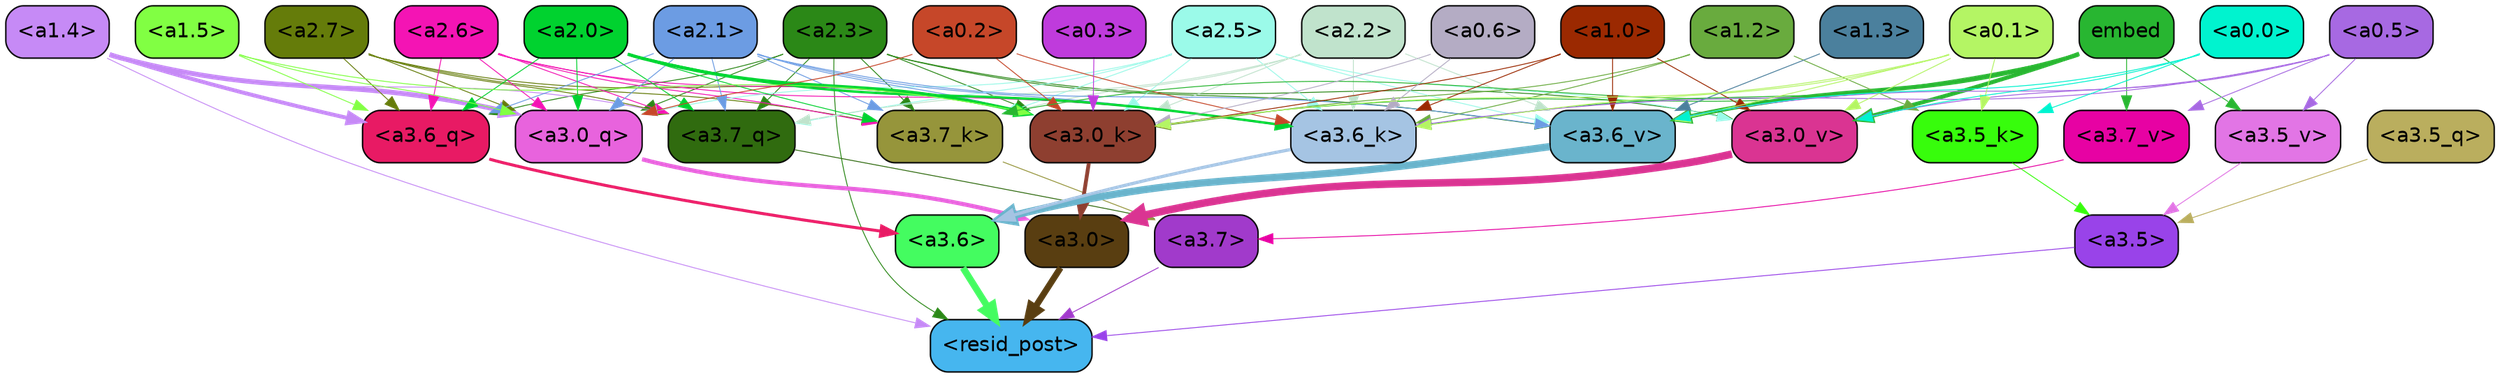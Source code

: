 strict digraph "" {
	graph [bgcolor=transparent,
		layout=dot,
		overlap=false,
		splines=true
	];
	"<a3.7>"	[color=black,
		fillcolor="#a13acb",
		fontname=Helvetica,
		shape=box,
		style="filled, rounded"];
	"<resid_post>"	[color=black,
		fillcolor="#46b6ef",
		fontname=Helvetica,
		shape=box,
		style="filled, rounded"];
	"<a3.7>" -> "<resid_post>"	[color="#a13acb",
		penwidth=0.6];
	"<a3.6>"	[color=black,
		fillcolor="#44fc60",
		fontname=Helvetica,
		shape=box,
		style="filled, rounded"];
	"<a3.6>" -> "<resid_post>"	[color="#44fc60",
		penwidth=4.646730065345764];
	"<a3.5>"	[color=black,
		fillcolor="#9943e9",
		fontname=Helvetica,
		shape=box,
		style="filled, rounded"];
	"<a3.5>" -> "<resid_post>"	[color="#9943e9",
		penwidth=0.6];
	"<a3.0>"	[color=black,
		fillcolor="#593e11",
		fontname=Helvetica,
		shape=box,
		style="filled, rounded"];
	"<a3.0>" -> "<resid_post>"	[color="#593e11",
		penwidth=4.323132634162903];
	"<a2.3>"	[color=black,
		fillcolor="#2b8817",
		fontname=Helvetica,
		shape=box,
		style="filled, rounded"];
	"<a2.3>" -> "<resid_post>"	[color="#2b8817",
		penwidth=0.6];
	"<a3.7_q>"	[color=black,
		fillcolor="#306b0f",
		fontname=Helvetica,
		shape=box,
		style="filled, rounded"];
	"<a2.3>" -> "<a3.7_q>"	[color="#2b8817",
		penwidth=0.6];
	"<a3.6_q>"	[color=black,
		fillcolor="#e81a64",
		fontname=Helvetica,
		shape=box,
		style="filled, rounded"];
	"<a2.3>" -> "<a3.6_q>"	[color="#2b8817",
		penwidth=0.6];
	"<a3.0_q>"	[color=black,
		fillcolor="#e863dd",
		fontname=Helvetica,
		shape=box,
		style="filled, rounded"];
	"<a2.3>" -> "<a3.0_q>"	[color="#2b8817",
		penwidth=0.6];
	"<a3.7_k>"	[color=black,
		fillcolor="#96953b",
		fontname=Helvetica,
		shape=box,
		style="filled, rounded"];
	"<a2.3>" -> "<a3.7_k>"	[color="#2b8817",
		penwidth=0.6];
	"<a3.0_k>"	[color=black,
		fillcolor="#8e3f30",
		fontname=Helvetica,
		shape=box,
		style="filled, rounded"];
	"<a2.3>" -> "<a3.0_k>"	[color="#2b8817",
		penwidth=0.6];
	"<a3.6_v>"	[color=black,
		fillcolor="#6ab4cc",
		fontname=Helvetica,
		shape=box,
		style="filled, rounded"];
	"<a2.3>" -> "<a3.6_v>"	[color="#2b8817",
		penwidth=0.6];
	"<a3.0_v>"	[color=black,
		fillcolor="#da3492",
		fontname=Helvetica,
		shape=box,
		style="filled, rounded"];
	"<a2.3>" -> "<a3.0_v>"	[color="#2b8817",
		penwidth=0.6];
	"<a1.4>"	[color=black,
		fillcolor="#c68af6",
		fontname=Helvetica,
		shape=box,
		style="filled, rounded"];
	"<a1.4>" -> "<resid_post>"	[color="#c68af6",
		penwidth=0.6];
	"<a1.4>" -> "<a3.7_q>"	[color="#c68af6",
		penwidth=0.6];
	"<a1.4>" -> "<a3.6_q>"	[color="#c68af6",
		penwidth=2.700703263282776];
	"<a1.4>" -> "<a3.0_q>"	[color="#c68af6",
		penwidth=3.34255850315094];
	"<a3.7_q>" -> "<a3.7>"	[color="#306b0f",
		penwidth=0.6];
	"<a3.6_q>" -> "<a3.6>"	[color="#e81a64",
		penwidth=2.03758105635643];
	"<a3.5_q>"	[color=black,
		fillcolor="#baae5e",
		fontname=Helvetica,
		shape=box,
		style="filled, rounded"];
	"<a3.5_q>" -> "<a3.5>"	[color="#baae5e",
		penwidth=0.6];
	"<a3.0_q>" -> "<a3.0>"	[color="#e863dd",
		penwidth=2.8638100624084473];
	"<a3.7_k>" -> "<a3.7>"	[color="#96953b",
		penwidth=0.6];
	"<a3.6_k>"	[color=black,
		fillcolor="#a5c4e3",
		fontname=Helvetica,
		shape=box,
		style="filled, rounded"];
	"<a3.6_k>" -> "<a3.6>"	[color="#a5c4e3",
		penwidth=2.174198240041733];
	"<a3.5_k>"	[color=black,
		fillcolor="#37fd0c",
		fontname=Helvetica,
		shape=box,
		style="filled, rounded"];
	"<a3.5_k>" -> "<a3.5>"	[color="#37fd0c",
		penwidth=0.6];
	"<a3.0_k>" -> "<a3.0>"	[color="#8e3f30",
		penwidth=2.6274144649505615];
	"<a3.7_v>"	[color=black,
		fillcolor="#e702a3",
		fontname=Helvetica,
		shape=box,
		style="filled, rounded"];
	"<a3.7_v>" -> "<a3.7>"	[color="#e702a3",
		penwidth=0.6];
	"<a3.6_v>" -> "<a3.6>"	[color="#6ab4cc",
		penwidth=5.002329230308533];
	"<a3.5_v>"	[color=black,
		fillcolor="#e275e5",
		fontname=Helvetica,
		shape=box,
		style="filled, rounded"];
	"<a3.5_v>" -> "<a3.5>"	[color="#e275e5",
		penwidth=0.6];
	"<a3.0_v>" -> "<a3.0>"	[color="#da3492",
		penwidth=5.188832879066467];
	"<a2.7>"	[color=black,
		fillcolor="#657c0a",
		fontname=Helvetica,
		shape=box,
		style="filled, rounded"];
	"<a2.7>" -> "<a3.7_q>"	[color="#657c0a",
		penwidth=0.6];
	"<a2.7>" -> "<a3.6_q>"	[color="#657c0a",
		penwidth=0.6];
	"<a2.7>" -> "<a3.0_q>"	[color="#657c0a",
		penwidth=0.6];
	"<a2.7>" -> "<a3.7_k>"	[color="#657c0a",
		penwidth=0.6];
	"<a2.7>" -> "<a3.0_k>"	[color="#657c0a",
		penwidth=0.6];
	"<a2.6>"	[color=black,
		fillcolor="#f414b4",
		fontname=Helvetica,
		shape=box,
		style="filled, rounded"];
	"<a2.6>" -> "<a3.7_q>"	[color="#f414b4",
		penwidth=0.6];
	"<a2.6>" -> "<a3.6_q>"	[color="#f414b4",
		penwidth=0.6];
	"<a2.6>" -> "<a3.0_q>"	[color="#f414b4",
		penwidth=0.6];
	"<a2.6>" -> "<a3.7_k>"	[color="#f414b4",
		penwidth=0.6];
	"<a2.6>" -> "<a3.6_k>"	[color="#f414b4",
		penwidth=0.6];
	"<a2.6>" -> "<a3.0_k>"	[color="#f414b4",
		penwidth=0.6];
	"<a2.5>"	[color=black,
		fillcolor="#9bfae9",
		fontname=Helvetica,
		shape=box,
		style="filled, rounded"];
	"<a2.5>" -> "<a3.7_q>"	[color="#9bfae9",
		penwidth=0.6];
	"<a2.5>" -> "<a3.0_q>"	[color="#9bfae9",
		penwidth=0.6];
	"<a2.5>" -> "<a3.7_k>"	[color="#9bfae9",
		penwidth=0.6];
	"<a2.5>" -> "<a3.6_k>"	[color="#9bfae9",
		penwidth=0.6];
	"<a2.5>" -> "<a3.0_k>"	[color="#9bfae9",
		penwidth=0.6];
	"<a2.5>" -> "<a3.6_v>"	[color="#9bfae9",
		penwidth=0.6];
	"<a2.5>" -> "<a3.0_v>"	[color="#9bfae9",
		penwidth=0.6];
	"<a2.2>"	[color=black,
		fillcolor="#c0e3cc",
		fontname=Helvetica,
		shape=box,
		style="filled, rounded"];
	"<a2.2>" -> "<a3.7_q>"	[color="#c0e3cc",
		penwidth=0.6];
	"<a2.2>" -> "<a3.7_k>"	[color="#c0e3cc",
		penwidth=0.6];
	"<a2.2>" -> "<a3.6_k>"	[color="#c0e3cc",
		penwidth=0.6];
	"<a2.2>" -> "<a3.0_k>"	[color="#c0e3cc",
		penwidth=0.6];
	"<a2.2>" -> "<a3.6_v>"	[color="#c0e3cc",
		penwidth=0.6];
	"<a2.1>"	[color=black,
		fillcolor="#6c9ce3",
		fontname=Helvetica,
		shape=box,
		style="filled, rounded"];
	"<a2.1>" -> "<a3.7_q>"	[color="#6c9ce3",
		penwidth=0.6];
	"<a2.1>" -> "<a3.6_q>"	[color="#6c9ce3",
		penwidth=0.6];
	"<a2.1>" -> "<a3.0_q>"	[color="#6c9ce3",
		penwidth=0.6];
	"<a2.1>" -> "<a3.7_k>"	[color="#6c9ce3",
		penwidth=0.6];
	"<a2.1>" -> "<a3.6_k>"	[color="#6c9ce3",
		penwidth=0.6];
	"<a2.1>" -> "<a3.0_k>"	[color="#6c9ce3",
		penwidth=0.6];
	"<a2.1>" -> "<a3.6_v>"	[color="#6c9ce3",
		penwidth=0.6];
	"<a2.0>"	[color=black,
		fillcolor="#00d22f",
		fontname=Helvetica,
		shape=box,
		style="filled, rounded"];
	"<a2.0>" -> "<a3.7_q>"	[color="#00d22f",
		penwidth=0.6];
	"<a2.0>" -> "<a3.6_q>"	[color="#00d22f",
		penwidth=0.6];
	"<a2.0>" -> "<a3.0_q>"	[color="#00d22f",
		penwidth=0.6];
	"<a2.0>" -> "<a3.7_k>"	[color="#00d22f",
		penwidth=0.6];
	"<a2.0>" -> "<a3.6_k>"	[color="#00d22f",
		penwidth=1.6454488784074783];
	"<a2.0>" -> "<a3.0_k>"	[color="#00d22f",
		penwidth=2.2218968719244003];
	"<a1.5>"	[color=black,
		fillcolor="#81ff43",
		fontname=Helvetica,
		shape=box,
		style="filled, rounded"];
	"<a1.5>" -> "<a3.6_q>"	[color="#81ff43",
		penwidth=0.6];
	"<a1.5>" -> "<a3.0_q>"	[color="#81ff43",
		penwidth=0.6];
	"<a1.5>" -> "<a3.0_k>"	[color="#81ff43",
		penwidth=0.6];
	"<a0.2>"	[color=black,
		fillcolor="#c64729",
		fontname=Helvetica,
		shape=box,
		style="filled, rounded"];
	"<a0.2>" -> "<a3.0_q>"	[color="#c64729",
		penwidth=0.6];
	"<a0.2>" -> "<a3.6_k>"	[color="#c64729",
		penwidth=0.6];
	"<a0.2>" -> "<a3.0_k>"	[color="#c64729",
		penwidth=0.6];
	embed	[color=black,
		fillcolor="#28b631",
		fontname=Helvetica,
		shape=box,
		style="filled, rounded"];
	embed -> "<a3.7_k>"	[color="#28b631",
		penwidth=0.6];
	embed -> "<a3.6_k>"	[color="#28b631",
		penwidth=0.6];
	embed -> "<a3.0_k>"	[color="#28b631",
		penwidth=0.6];
	embed -> "<a3.7_v>"	[color="#28b631",
		penwidth=0.6];
	embed -> "<a3.6_v>"	[color="#28b631",
		penwidth=2.8301228284835815];
	embed -> "<a3.5_v>"	[color="#28b631",
		penwidth=0.6];
	embed -> "<a3.0_v>"	[color="#28b631",
		penwidth=2.7660785913467407];
	"<a1.2>"	[color=black,
		fillcolor="#69ab3e",
		fontname=Helvetica,
		shape=box,
		style="filled, rounded"];
	"<a1.2>" -> "<a3.6_k>"	[color="#69ab3e",
		penwidth=0.6];
	"<a1.2>" -> "<a3.5_k>"	[color="#69ab3e",
		penwidth=0.6];
	"<a1.2>" -> "<a3.0_k>"	[color="#69ab3e",
		penwidth=0.6];
	"<a1.0>"	[color=black,
		fillcolor="#9b2901",
		fontname=Helvetica,
		shape=box,
		style="filled, rounded"];
	"<a1.0>" -> "<a3.6_k>"	[color="#9b2901",
		penwidth=0.6];
	"<a1.0>" -> "<a3.0_k>"	[color="#9b2901",
		penwidth=0.6];
	"<a1.0>" -> "<a3.6_v>"	[color="#9b2901",
		penwidth=0.6];
	"<a1.0>" -> "<a3.0_v>"	[color="#9b2901",
		penwidth=0.6];
	"<a0.6>"	[color=black,
		fillcolor="#b4acc4",
		fontname=Helvetica,
		shape=box,
		style="filled, rounded"];
	"<a0.6>" -> "<a3.6_k>"	[color="#b4acc4",
		penwidth=0.6];
	"<a0.6>" -> "<a3.0_k>"	[color="#b4acc4",
		penwidth=0.6];
	"<a0.5>"	[color=black,
		fillcolor="#a769e2",
		fontname=Helvetica,
		shape=box,
		style="filled, rounded"];
	"<a0.5>" -> "<a3.6_k>"	[color="#a769e2",
		penwidth=0.6];
	"<a0.5>" -> "<a3.7_v>"	[color="#a769e2",
		penwidth=0.6];
	"<a0.5>" -> "<a3.6_v>"	[color="#a769e2",
		penwidth=0.6];
	"<a0.5>" -> "<a3.5_v>"	[color="#a769e2",
		penwidth=0.6];
	"<a0.5>" -> "<a3.0_v>"	[color="#a769e2",
		penwidth=0.6124261617660522];
	"<a0.1>"	[color=black,
		fillcolor="#b4f564",
		fontname=Helvetica,
		shape=box,
		style="filled, rounded"];
	"<a0.1>" -> "<a3.6_k>"	[color="#b4f564",
		penwidth=0.6];
	"<a0.1>" -> "<a3.5_k>"	[color="#b4f564",
		penwidth=0.6];
	"<a0.1>" -> "<a3.0_k>"	[color="#b4f564",
		penwidth=0.6];
	"<a0.1>" -> "<a3.6_v>"	[color="#b4f564",
		penwidth=0.6];
	"<a0.1>" -> "<a3.0_v>"	[color="#b4f564",
		penwidth=0.6];
	"<a0.0>"	[color=black,
		fillcolor="#00f3cf",
		fontname=Helvetica,
		shape=box,
		style="filled, rounded"];
	"<a0.0>" -> "<a3.5_k>"	[color="#00f3cf",
		penwidth=0.6];
	"<a0.0>" -> "<a3.6_v>"	[color="#00f3cf",
		penwidth=0.6];
	"<a0.0>" -> "<a3.0_v>"	[color="#00f3cf",
		penwidth=0.6];
	"<a0.3>"	[color=black,
		fillcolor="#bf3bdc",
		fontname=Helvetica,
		shape=box,
		style="filled, rounded"];
	"<a0.3>" -> "<a3.0_k>"	[color="#bf3bdc",
		penwidth=0.6];
	"<a1.3>"	[color=black,
		fillcolor="#4b809d",
		fontname=Helvetica,
		shape=box,
		style="filled, rounded"];
	"<a1.3>" -> "<a3.6_v>"	[color="#4b809d",
		penwidth=0.6];
}
